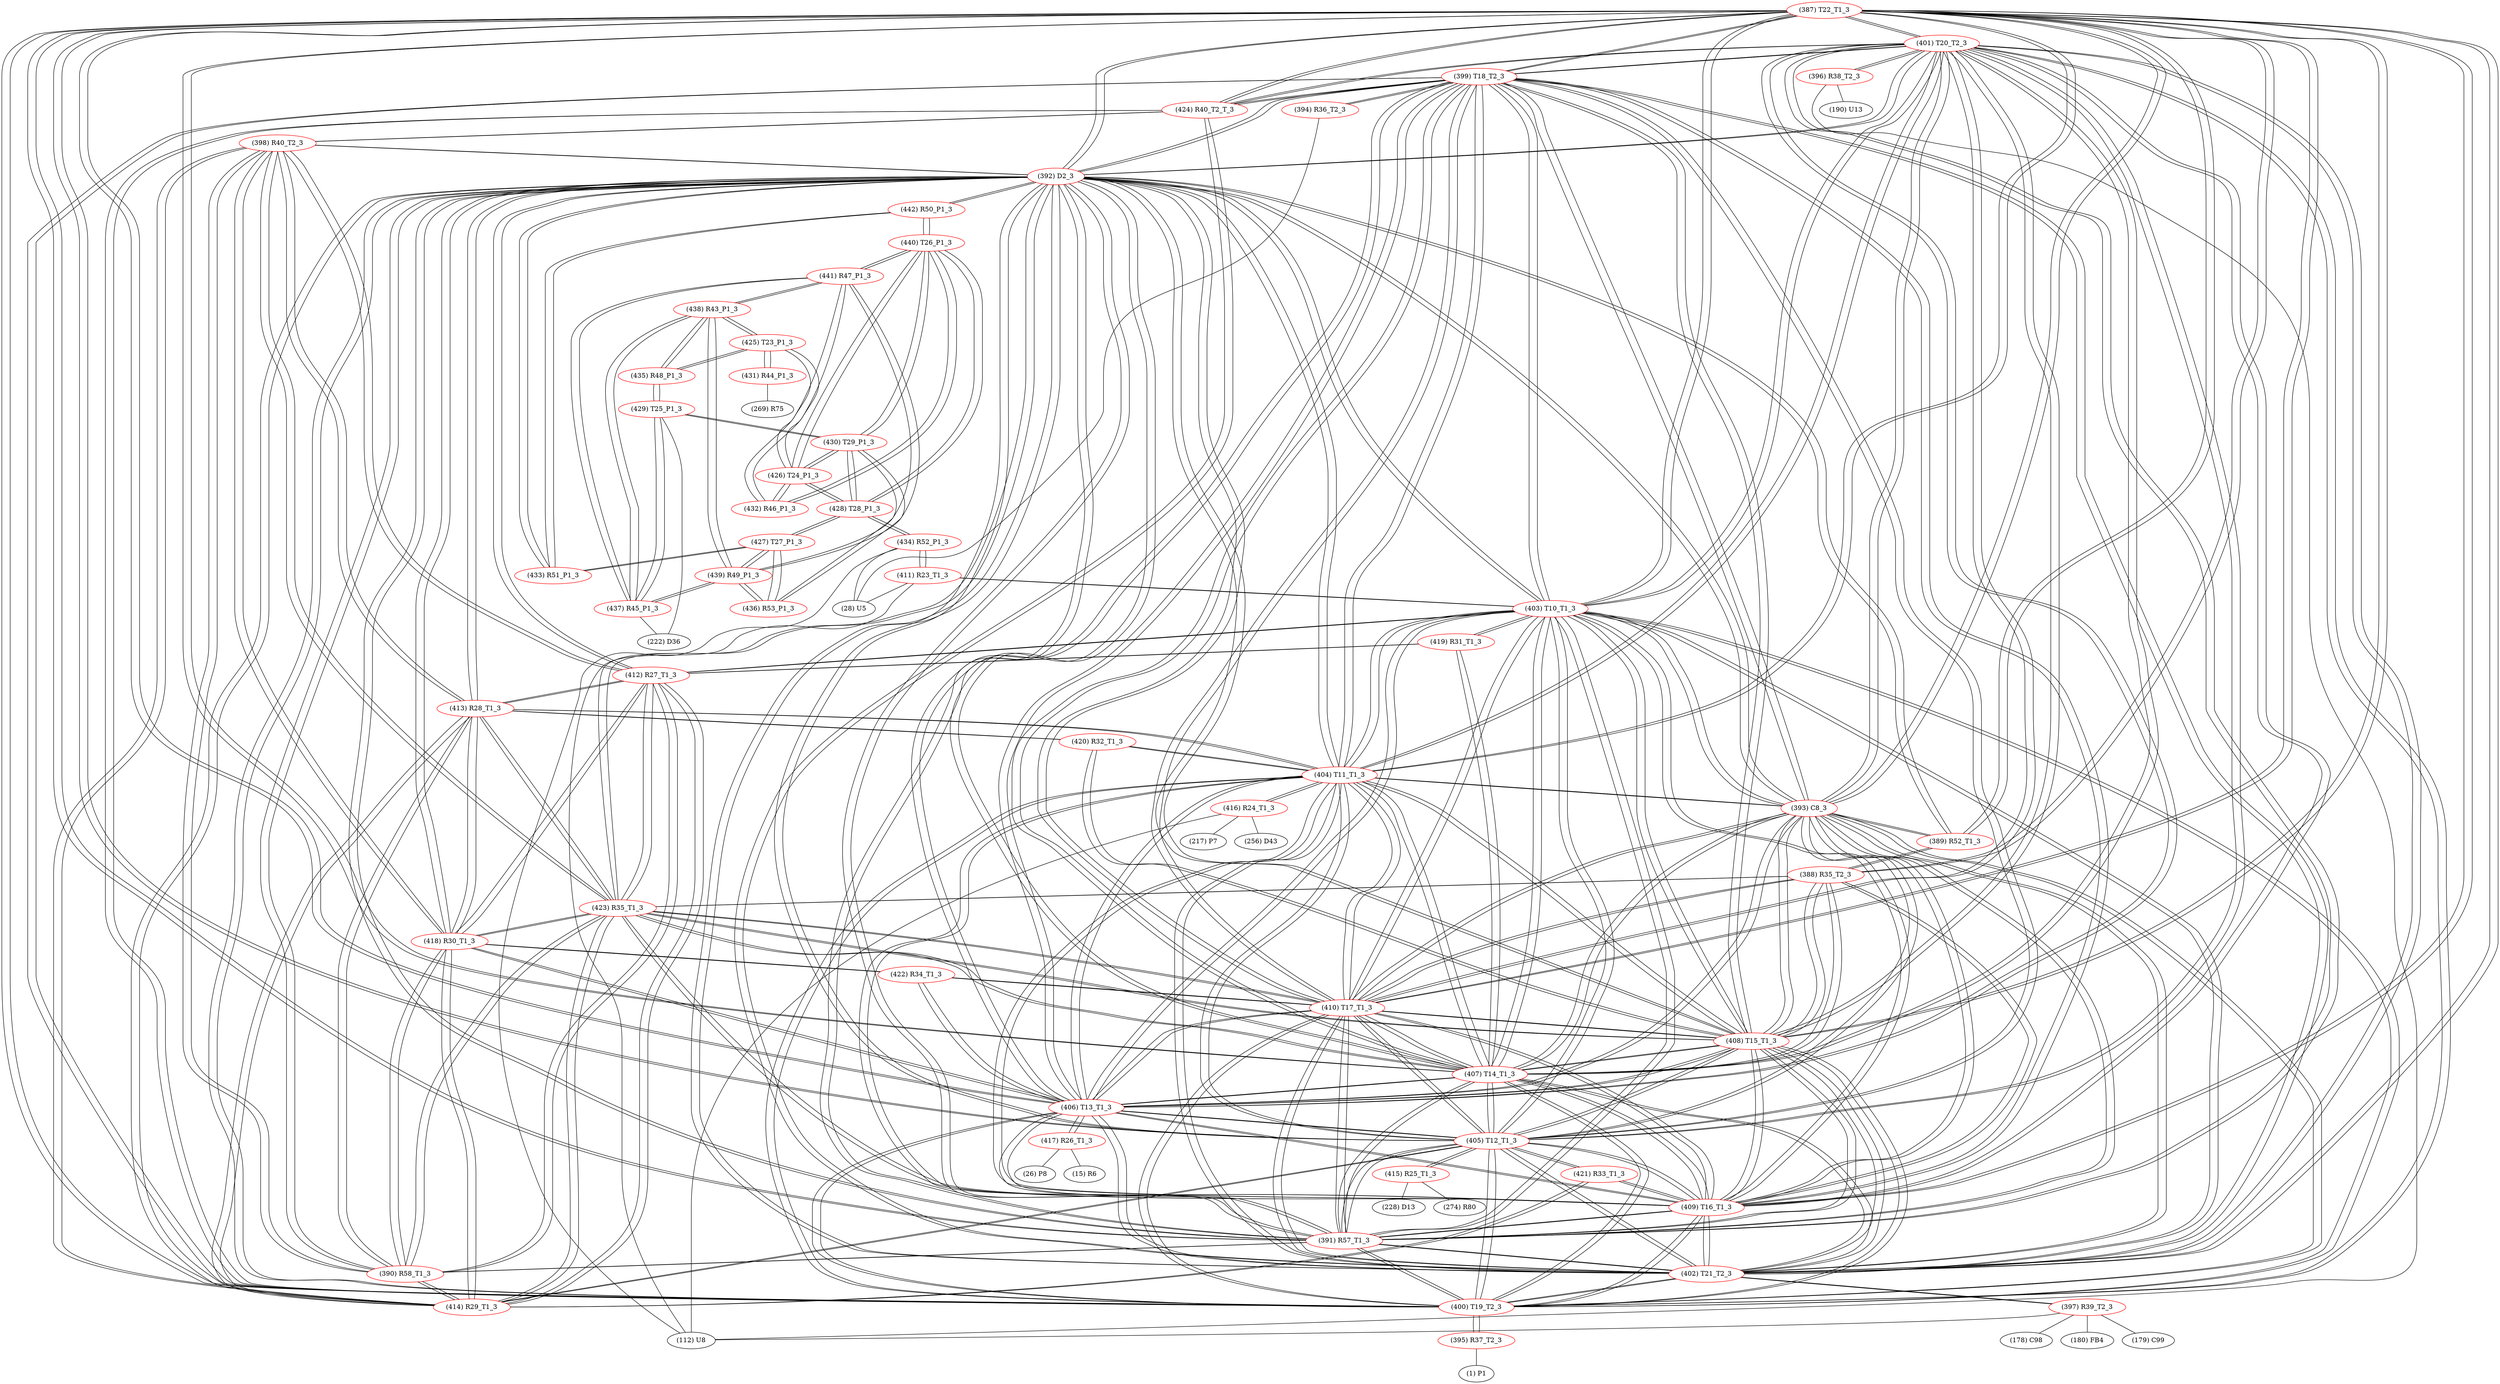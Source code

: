 graph {
	387 [label="(387) T22_T1_3" color=red]
	401 [label="(401) T20_T2_3"]
	399 [label="(399) T18_T2_3"]
	400 [label="(400) T19_T2_3"]
	402 [label="(402) T21_T2_3"]
	391 [label="(391) R57_T1_3"]
	392 [label="(392) D2_3"]
	404 [label="(404) T11_T1_3"]
	409 [label="(409) T16_T1_3"]
	410 [label="(410) T17_T1_3"]
	403 [label="(403) T10_T1_3"]
	405 [label="(405) T12_T1_3"]
	406 [label="(406) T13_T1_3"]
	407 [label="(407) T14_T1_3"]
	408 [label="(408) T15_T1_3"]
	393 [label="(393) C8_3"]
	424 [label="(424) R40_T2_T_3"]
	389 [label="(389) R52_T1_3"]
	388 [label="(388) R35_T2_3"]
	388 [label="(388) R35_T2_3" color=red]
	409 [label="(409) T16_T1_3"]
	408 [label="(408) T15_T1_3"]
	423 [label="(423) R35_T1_3"]
	407 [label="(407) T14_T1_3"]
	410 [label="(410) T17_T1_3"]
	389 [label="(389) R52_T1_3"]
	387 [label="(387) T22_T1_3"]
	389 [label="(389) R52_T1_3" color=red]
	392 [label="(392) D2_3"]
	393 [label="(393) C8_3"]
	388 [label="(388) R35_T2_3"]
	387 [label="(387) T22_T1_3"]
	390 [label="(390) R58_T1_3" color=red]
	391 [label="(391) R57_T1_3"]
	392 [label="(392) D2_3"]
	414 [label="(414) R29_T1_3"]
	423 [label="(423) R35_T1_3"]
	398 [label="(398) R40_T2_3"]
	418 [label="(418) R30_T1_3"]
	412 [label="(412) R27_T1_3"]
	413 [label="(413) R28_T1_3"]
	391 [label="(391) R57_T1_3" color=red]
	401 [label="(401) T20_T2_3"]
	399 [label="(399) T18_T2_3"]
	400 [label="(400) T19_T2_3"]
	402 [label="(402) T21_T2_3"]
	387 [label="(387) T22_T1_3"]
	392 [label="(392) D2_3"]
	404 [label="(404) T11_T1_3"]
	409 [label="(409) T16_T1_3"]
	410 [label="(410) T17_T1_3"]
	403 [label="(403) T10_T1_3"]
	405 [label="(405) T12_T1_3"]
	406 [label="(406) T13_T1_3"]
	407 [label="(407) T14_T1_3"]
	408 [label="(408) T15_T1_3"]
	393 [label="(393) C8_3"]
	390 [label="(390) R58_T1_3"]
	392 [label="(392) D2_3" color=red]
	401 [label="(401) T20_T2_3"]
	399 [label="(399) T18_T2_3"]
	400 [label="(400) T19_T2_3"]
	402 [label="(402) T21_T2_3"]
	391 [label="(391) R57_T1_3"]
	387 [label="(387) T22_T1_3"]
	404 [label="(404) T11_T1_3"]
	409 [label="(409) T16_T1_3"]
	410 [label="(410) T17_T1_3"]
	403 [label="(403) T10_T1_3"]
	405 [label="(405) T12_T1_3"]
	406 [label="(406) T13_T1_3"]
	407 [label="(407) T14_T1_3"]
	408 [label="(408) T15_T1_3"]
	393 [label="(393) C8_3"]
	389 [label="(389) R52_T1_3"]
	390 [label="(390) R58_T1_3"]
	414 [label="(414) R29_T1_3"]
	423 [label="(423) R35_T1_3"]
	398 [label="(398) R40_T2_3"]
	418 [label="(418) R30_T1_3"]
	412 [label="(412) R27_T1_3"]
	413 [label="(413) R28_T1_3"]
	433 [label="(433) R51_P1_3"]
	442 [label="(442) R50_P1_3"]
	393 [label="(393) C8_3" color=red]
	401 [label="(401) T20_T2_3"]
	399 [label="(399) T18_T2_3"]
	400 [label="(400) T19_T2_3"]
	402 [label="(402) T21_T2_3"]
	391 [label="(391) R57_T1_3"]
	387 [label="(387) T22_T1_3"]
	392 [label="(392) D2_3"]
	404 [label="(404) T11_T1_3"]
	409 [label="(409) T16_T1_3"]
	410 [label="(410) T17_T1_3"]
	403 [label="(403) T10_T1_3"]
	405 [label="(405) T12_T1_3"]
	406 [label="(406) T13_T1_3"]
	407 [label="(407) T14_T1_3"]
	408 [label="(408) T15_T1_3"]
	389 [label="(389) R52_T1_3"]
	394 [label="(394) R36_T2_3" color=red]
	28 [label="(28) U5"]
	399 [label="(399) T18_T2_3"]
	395 [label="(395) R37_T2_3" color=red]
	1 [label="(1) P1"]
	400 [label="(400) T19_T2_3"]
	396 [label="(396) R38_T2_3" color=red]
	112 [label="(112) U8"]
	190 [label="(190) U13"]
	401 [label="(401) T20_T2_3"]
	397 [label="(397) R39_T2_3" color=red]
	180 [label="(180) FB4"]
	179 [label="(179) C99"]
	112 [label="(112) U8"]
	178 [label="(178) C98"]
	402 [label="(402) T21_T2_3"]
	398 [label="(398) R40_T2_3" color=red]
	414 [label="(414) R29_T1_3"]
	423 [label="(423) R35_T1_3"]
	418 [label="(418) R30_T1_3"]
	392 [label="(392) D2_3"]
	390 [label="(390) R58_T1_3"]
	412 [label="(412) R27_T1_3"]
	413 [label="(413) R28_T1_3"]
	424 [label="(424) R40_T2_T_3"]
	399 [label="(399) T18_T2_3" color=red]
	401 [label="(401) T20_T2_3"]
	400 [label="(400) T19_T2_3"]
	402 [label="(402) T21_T2_3"]
	391 [label="(391) R57_T1_3"]
	387 [label="(387) T22_T1_3"]
	392 [label="(392) D2_3"]
	404 [label="(404) T11_T1_3"]
	409 [label="(409) T16_T1_3"]
	410 [label="(410) T17_T1_3"]
	403 [label="(403) T10_T1_3"]
	405 [label="(405) T12_T1_3"]
	406 [label="(406) T13_T1_3"]
	407 [label="(407) T14_T1_3"]
	408 [label="(408) T15_T1_3"]
	393 [label="(393) C8_3"]
	424 [label="(424) R40_T2_T_3"]
	394 [label="(394) R36_T2_3"]
	400 [label="(400) T19_T2_3" color=red]
	401 [label="(401) T20_T2_3"]
	399 [label="(399) T18_T2_3"]
	402 [label="(402) T21_T2_3"]
	391 [label="(391) R57_T1_3"]
	387 [label="(387) T22_T1_3"]
	392 [label="(392) D2_3"]
	404 [label="(404) T11_T1_3"]
	409 [label="(409) T16_T1_3"]
	410 [label="(410) T17_T1_3"]
	403 [label="(403) T10_T1_3"]
	405 [label="(405) T12_T1_3"]
	406 [label="(406) T13_T1_3"]
	407 [label="(407) T14_T1_3"]
	408 [label="(408) T15_T1_3"]
	393 [label="(393) C8_3"]
	424 [label="(424) R40_T2_T_3"]
	395 [label="(395) R37_T2_3"]
	401 [label="(401) T20_T2_3" color=red]
	399 [label="(399) T18_T2_3"]
	400 [label="(400) T19_T2_3"]
	402 [label="(402) T21_T2_3"]
	391 [label="(391) R57_T1_3"]
	387 [label="(387) T22_T1_3"]
	392 [label="(392) D2_3"]
	404 [label="(404) T11_T1_3"]
	409 [label="(409) T16_T1_3"]
	410 [label="(410) T17_T1_3"]
	403 [label="(403) T10_T1_3"]
	405 [label="(405) T12_T1_3"]
	406 [label="(406) T13_T1_3"]
	407 [label="(407) T14_T1_3"]
	408 [label="(408) T15_T1_3"]
	393 [label="(393) C8_3"]
	424 [label="(424) R40_T2_T_3"]
	396 [label="(396) R38_T2_3"]
	402 [label="(402) T21_T2_3" color=red]
	401 [label="(401) T20_T2_3"]
	399 [label="(399) T18_T2_3"]
	400 [label="(400) T19_T2_3"]
	391 [label="(391) R57_T1_3"]
	387 [label="(387) T22_T1_3"]
	392 [label="(392) D2_3"]
	404 [label="(404) T11_T1_3"]
	409 [label="(409) T16_T1_3"]
	410 [label="(410) T17_T1_3"]
	403 [label="(403) T10_T1_3"]
	405 [label="(405) T12_T1_3"]
	406 [label="(406) T13_T1_3"]
	407 [label="(407) T14_T1_3"]
	408 [label="(408) T15_T1_3"]
	393 [label="(393) C8_3"]
	424 [label="(424) R40_T2_T_3"]
	397 [label="(397) R39_T2_3"]
	403 [label="(403) T10_T1_3" color=red]
	401 [label="(401) T20_T2_3"]
	399 [label="(399) T18_T2_3"]
	400 [label="(400) T19_T2_3"]
	402 [label="(402) T21_T2_3"]
	391 [label="(391) R57_T1_3"]
	387 [label="(387) T22_T1_3"]
	392 [label="(392) D2_3"]
	404 [label="(404) T11_T1_3"]
	409 [label="(409) T16_T1_3"]
	410 [label="(410) T17_T1_3"]
	405 [label="(405) T12_T1_3"]
	406 [label="(406) T13_T1_3"]
	407 [label="(407) T14_T1_3"]
	408 [label="(408) T15_T1_3"]
	393 [label="(393) C8_3"]
	411 [label="(411) R23_T1_3"]
	419 [label="(419) R31_T1_3"]
	412 [label="(412) R27_T1_3"]
	404 [label="(404) T11_T1_3" color=red]
	401 [label="(401) T20_T2_3"]
	399 [label="(399) T18_T2_3"]
	400 [label="(400) T19_T2_3"]
	402 [label="(402) T21_T2_3"]
	391 [label="(391) R57_T1_3"]
	387 [label="(387) T22_T1_3"]
	392 [label="(392) D2_3"]
	409 [label="(409) T16_T1_3"]
	410 [label="(410) T17_T1_3"]
	403 [label="(403) T10_T1_3"]
	405 [label="(405) T12_T1_3"]
	406 [label="(406) T13_T1_3"]
	407 [label="(407) T14_T1_3"]
	408 [label="(408) T15_T1_3"]
	393 [label="(393) C8_3"]
	416 [label="(416) R24_T1_3"]
	420 [label="(420) R32_T1_3"]
	413 [label="(413) R28_T1_3"]
	405 [label="(405) T12_T1_3" color=red]
	401 [label="(401) T20_T2_3"]
	399 [label="(399) T18_T2_3"]
	400 [label="(400) T19_T2_3"]
	402 [label="(402) T21_T2_3"]
	391 [label="(391) R57_T1_3"]
	387 [label="(387) T22_T1_3"]
	392 [label="(392) D2_3"]
	404 [label="(404) T11_T1_3"]
	409 [label="(409) T16_T1_3"]
	410 [label="(410) T17_T1_3"]
	403 [label="(403) T10_T1_3"]
	406 [label="(406) T13_T1_3"]
	407 [label="(407) T14_T1_3"]
	408 [label="(408) T15_T1_3"]
	393 [label="(393) C8_3"]
	421 [label="(421) R33_T1_3"]
	414 [label="(414) R29_T1_3"]
	415 [label="(415) R25_T1_3"]
	406 [label="(406) T13_T1_3" color=red]
	401 [label="(401) T20_T2_3"]
	399 [label="(399) T18_T2_3"]
	400 [label="(400) T19_T2_3"]
	402 [label="(402) T21_T2_3"]
	391 [label="(391) R57_T1_3"]
	387 [label="(387) T22_T1_3"]
	392 [label="(392) D2_3"]
	404 [label="(404) T11_T1_3"]
	409 [label="(409) T16_T1_3"]
	410 [label="(410) T17_T1_3"]
	403 [label="(403) T10_T1_3"]
	405 [label="(405) T12_T1_3"]
	407 [label="(407) T14_T1_3"]
	408 [label="(408) T15_T1_3"]
	393 [label="(393) C8_3"]
	418 [label="(418) R30_T1_3"]
	422 [label="(422) R34_T1_3"]
	417 [label="(417) R26_T1_3"]
	407 [label="(407) T14_T1_3" color=red]
	401 [label="(401) T20_T2_3"]
	399 [label="(399) T18_T2_3"]
	400 [label="(400) T19_T2_3"]
	402 [label="(402) T21_T2_3"]
	391 [label="(391) R57_T1_3"]
	387 [label="(387) T22_T1_3"]
	392 [label="(392) D2_3"]
	404 [label="(404) T11_T1_3"]
	409 [label="(409) T16_T1_3"]
	410 [label="(410) T17_T1_3"]
	403 [label="(403) T10_T1_3"]
	405 [label="(405) T12_T1_3"]
	406 [label="(406) T13_T1_3"]
	408 [label="(408) T15_T1_3"]
	393 [label="(393) C8_3"]
	423 [label="(423) R35_T1_3"]
	388 [label="(388) R35_T2_3"]
	419 [label="(419) R31_T1_3"]
	408 [label="(408) T15_T1_3" color=red]
	401 [label="(401) T20_T2_3"]
	399 [label="(399) T18_T2_3"]
	400 [label="(400) T19_T2_3"]
	402 [label="(402) T21_T2_3"]
	391 [label="(391) R57_T1_3"]
	387 [label="(387) T22_T1_3"]
	392 [label="(392) D2_3"]
	404 [label="(404) T11_T1_3"]
	409 [label="(409) T16_T1_3"]
	410 [label="(410) T17_T1_3"]
	403 [label="(403) T10_T1_3"]
	405 [label="(405) T12_T1_3"]
	406 [label="(406) T13_T1_3"]
	407 [label="(407) T14_T1_3"]
	393 [label="(393) C8_3"]
	423 [label="(423) R35_T1_3"]
	388 [label="(388) R35_T2_3"]
	420 [label="(420) R32_T1_3"]
	409 [label="(409) T16_T1_3" color=red]
	401 [label="(401) T20_T2_3"]
	399 [label="(399) T18_T2_3"]
	400 [label="(400) T19_T2_3"]
	402 [label="(402) T21_T2_3"]
	391 [label="(391) R57_T1_3"]
	387 [label="(387) T22_T1_3"]
	392 [label="(392) D2_3"]
	404 [label="(404) T11_T1_3"]
	410 [label="(410) T17_T1_3"]
	403 [label="(403) T10_T1_3"]
	405 [label="(405) T12_T1_3"]
	406 [label="(406) T13_T1_3"]
	407 [label="(407) T14_T1_3"]
	408 [label="(408) T15_T1_3"]
	393 [label="(393) C8_3"]
	423 [label="(423) R35_T1_3"]
	388 [label="(388) R35_T2_3"]
	421 [label="(421) R33_T1_3"]
	410 [label="(410) T17_T1_3" color=red]
	401 [label="(401) T20_T2_3"]
	399 [label="(399) T18_T2_3"]
	400 [label="(400) T19_T2_3"]
	402 [label="(402) T21_T2_3"]
	391 [label="(391) R57_T1_3"]
	387 [label="(387) T22_T1_3"]
	392 [label="(392) D2_3"]
	404 [label="(404) T11_T1_3"]
	409 [label="(409) T16_T1_3"]
	403 [label="(403) T10_T1_3"]
	405 [label="(405) T12_T1_3"]
	406 [label="(406) T13_T1_3"]
	407 [label="(407) T14_T1_3"]
	408 [label="(408) T15_T1_3"]
	393 [label="(393) C8_3"]
	423 [label="(423) R35_T1_3"]
	388 [label="(388) R35_T2_3"]
	422 [label="(422) R34_T1_3"]
	411 [label="(411) R23_T1_3" color=red]
	28 [label="(28) U5"]
	112 [label="(112) U8"]
	434 [label="(434) R52_P1_3"]
	403 [label="(403) T10_T1_3"]
	412 [label="(412) R27_T1_3" color=red]
	414 [label="(414) R29_T1_3"]
	423 [label="(423) R35_T1_3"]
	398 [label="(398) R40_T2_3"]
	418 [label="(418) R30_T1_3"]
	392 [label="(392) D2_3"]
	390 [label="(390) R58_T1_3"]
	413 [label="(413) R28_T1_3"]
	403 [label="(403) T10_T1_3"]
	419 [label="(419) R31_T1_3"]
	413 [label="(413) R28_T1_3" color=red]
	414 [label="(414) R29_T1_3"]
	423 [label="(423) R35_T1_3"]
	398 [label="(398) R40_T2_3"]
	418 [label="(418) R30_T1_3"]
	392 [label="(392) D2_3"]
	390 [label="(390) R58_T1_3"]
	412 [label="(412) R27_T1_3"]
	420 [label="(420) R32_T1_3"]
	404 [label="(404) T11_T1_3"]
	414 [label="(414) R29_T1_3" color=red]
	423 [label="(423) R35_T1_3"]
	398 [label="(398) R40_T2_3"]
	418 [label="(418) R30_T1_3"]
	392 [label="(392) D2_3"]
	390 [label="(390) R58_T1_3"]
	412 [label="(412) R27_T1_3"]
	413 [label="(413) R28_T1_3"]
	421 [label="(421) R33_T1_3"]
	405 [label="(405) T12_T1_3"]
	415 [label="(415) R25_T1_3" color=red]
	228 [label="(228) D13"]
	274 [label="(274) R80"]
	405 [label="(405) T12_T1_3"]
	416 [label="(416) R24_T1_3" color=red]
	112 [label="(112) U8"]
	256 [label="(256) D43"]
	217 [label="(217) P7"]
	404 [label="(404) T11_T1_3"]
	417 [label="(417) R26_T1_3" color=red]
	15 [label="(15) R6"]
	26 [label="(26) P8"]
	406 [label="(406) T13_T1_3"]
	418 [label="(418) R30_T1_3" color=red]
	414 [label="(414) R29_T1_3"]
	423 [label="(423) R35_T1_3"]
	398 [label="(398) R40_T2_3"]
	392 [label="(392) D2_3"]
	390 [label="(390) R58_T1_3"]
	412 [label="(412) R27_T1_3"]
	413 [label="(413) R28_T1_3"]
	422 [label="(422) R34_T1_3"]
	406 [label="(406) T13_T1_3"]
	419 [label="(419) R31_T1_3" color=red]
	403 [label="(403) T10_T1_3"]
	412 [label="(412) R27_T1_3"]
	407 [label="(407) T14_T1_3"]
	420 [label="(420) R32_T1_3" color=red]
	408 [label="(408) T15_T1_3"]
	413 [label="(413) R28_T1_3"]
	404 [label="(404) T11_T1_3"]
	421 [label="(421) R33_T1_3" color=red]
	409 [label="(409) T16_T1_3"]
	414 [label="(414) R29_T1_3"]
	405 [label="(405) T12_T1_3"]
	422 [label="(422) R34_T1_3" color=red]
	410 [label="(410) T17_T1_3"]
	418 [label="(418) R30_T1_3"]
	406 [label="(406) T13_T1_3"]
	423 [label="(423) R35_T1_3" color=red]
	414 [label="(414) R29_T1_3"]
	398 [label="(398) R40_T2_3"]
	418 [label="(418) R30_T1_3"]
	392 [label="(392) D2_3"]
	390 [label="(390) R58_T1_3"]
	412 [label="(412) R27_T1_3"]
	413 [label="(413) R28_T1_3"]
	409 [label="(409) T16_T1_3"]
	408 [label="(408) T15_T1_3"]
	407 [label="(407) T14_T1_3"]
	410 [label="(410) T17_T1_3"]
	388 [label="(388) R35_T2_3"]
	424 [label="(424) R40_T2_T_3" color=red]
	387 [label="(387) T22_T1_3"]
	400 [label="(400) T19_T2_3"]
	399 [label="(399) T18_T2_3"]
	402 [label="(402) T21_T2_3"]
	401 [label="(401) T20_T2_3"]
	398 [label="(398) R40_T2_3"]
	425 [label="(425) T23_P1_3" color=red]
	435 [label="(435) R48_P1_3"]
	438 [label="(438) R43_P1_3"]
	426 [label="(426) T24_P1_3"]
	431 [label="(431) R44_P1_3"]
	426 [label="(426) T24_P1_3" color=red]
	440 [label="(440) T26_P1_3"]
	430 [label="(430) T29_P1_3"]
	428 [label="(428) T28_P1_3"]
	432 [label="(432) R46_P1_3"]
	425 [label="(425) T23_P1_3"]
	427 [label="(427) T27_P1_3" color=red]
	433 [label="(433) R51_P1_3"]
	428 [label="(428) T28_P1_3"]
	436 [label="(436) R53_P1_3"]
	439 [label="(439) R49_P1_3"]
	428 [label="(428) T28_P1_3" color=red]
	440 [label="(440) T26_P1_3"]
	426 [label="(426) T24_P1_3"]
	430 [label="(430) T29_P1_3"]
	434 [label="(434) R52_P1_3"]
	427 [label="(427) T27_P1_3"]
	429 [label="(429) T25_P1_3" color=red]
	430 [label="(430) T29_P1_3"]
	435 [label="(435) R48_P1_3"]
	437 [label="(437) R45_P1_3"]
	222 [label="(222) D36"]
	430 [label="(430) T29_P1_3" color=red]
	440 [label="(440) T26_P1_3"]
	426 [label="(426) T24_P1_3"]
	428 [label="(428) T28_P1_3"]
	429 [label="(429) T25_P1_3"]
	436 [label="(436) R53_P1_3"]
	431 [label="(431) R44_P1_3" color=red]
	269 [label="(269) R75"]
	425 [label="(425) T23_P1_3"]
	432 [label="(432) R46_P1_3" color=red]
	440 [label="(440) T26_P1_3"]
	441 [label="(441) R47_P1_3"]
	426 [label="(426) T24_P1_3"]
	433 [label="(433) R51_P1_3" color=red]
	427 [label="(427) T27_P1_3"]
	442 [label="(442) R50_P1_3"]
	392 [label="(392) D2_3"]
	434 [label="(434) R52_P1_3" color=red]
	28 [label="(28) U5"]
	112 [label="(112) U8"]
	411 [label="(411) R23_T1_3"]
	428 [label="(428) T28_P1_3"]
	435 [label="(435) R48_P1_3" color=red]
	429 [label="(429) T25_P1_3"]
	425 [label="(425) T23_P1_3"]
	438 [label="(438) R43_P1_3"]
	436 [label="(436) R53_P1_3" color=red]
	430 [label="(430) T29_P1_3"]
	427 [label="(427) T27_P1_3"]
	439 [label="(439) R49_P1_3"]
	437 [label="(437) R45_P1_3" color=red]
	441 [label="(441) R47_P1_3"]
	438 [label="(438) R43_P1_3"]
	439 [label="(439) R49_P1_3"]
	429 [label="(429) T25_P1_3"]
	222 [label="(222) D36"]
	438 [label="(438) R43_P1_3" color=red]
	435 [label="(435) R48_P1_3"]
	425 [label="(425) T23_P1_3"]
	441 [label="(441) R47_P1_3"]
	437 [label="(437) R45_P1_3"]
	439 [label="(439) R49_P1_3"]
	439 [label="(439) R49_P1_3" color=red]
	441 [label="(441) R47_P1_3"]
	437 [label="(437) R45_P1_3"]
	438 [label="(438) R43_P1_3"]
	427 [label="(427) T27_P1_3"]
	436 [label="(436) R53_P1_3"]
	440 [label="(440) T26_P1_3" color=red]
	442 [label="(442) R50_P1_3"]
	426 [label="(426) T24_P1_3"]
	430 [label="(430) T29_P1_3"]
	428 [label="(428) T28_P1_3"]
	432 [label="(432) R46_P1_3"]
	441 [label="(441) R47_P1_3"]
	441 [label="(441) R47_P1_3" color=red]
	437 [label="(437) R45_P1_3"]
	438 [label="(438) R43_P1_3"]
	439 [label="(439) R49_P1_3"]
	440 [label="(440) T26_P1_3"]
	432 [label="(432) R46_P1_3"]
	442 [label="(442) R50_P1_3" color=red]
	440 [label="(440) T26_P1_3"]
	433 [label="(433) R51_P1_3"]
	392 [label="(392) D2_3"]
	387 -- 401
	387 -- 399
	387 -- 400
	387 -- 402
	387 -- 391
	387 -- 392
	387 -- 404
	387 -- 409
	387 -- 410
	387 -- 403
	387 -- 405
	387 -- 406
	387 -- 407
	387 -- 408
	387 -- 393
	387 -- 424
	387 -- 389
	387 -- 388
	388 -- 409
	388 -- 408
	388 -- 423
	388 -- 407
	388 -- 410
	388 -- 389
	388 -- 387
	389 -- 392
	389 -- 393
	389 -- 388
	389 -- 387
	390 -- 391
	390 -- 392
	390 -- 414
	390 -- 423
	390 -- 398
	390 -- 418
	390 -- 412
	390 -- 413
	391 -- 401
	391 -- 399
	391 -- 400
	391 -- 402
	391 -- 387
	391 -- 392
	391 -- 404
	391 -- 409
	391 -- 410
	391 -- 403
	391 -- 405
	391 -- 406
	391 -- 407
	391 -- 408
	391 -- 393
	391 -- 390
	392 -- 401
	392 -- 399
	392 -- 400
	392 -- 402
	392 -- 391
	392 -- 387
	392 -- 404
	392 -- 409
	392 -- 410
	392 -- 403
	392 -- 405
	392 -- 406
	392 -- 407
	392 -- 408
	392 -- 393
	392 -- 389
	392 -- 390
	392 -- 414
	392 -- 423
	392 -- 398
	392 -- 418
	392 -- 412
	392 -- 413
	392 -- 433
	392 -- 442
	393 -- 401
	393 -- 399
	393 -- 400
	393 -- 402
	393 -- 391
	393 -- 387
	393 -- 392
	393 -- 404
	393 -- 409
	393 -- 410
	393 -- 403
	393 -- 405
	393 -- 406
	393 -- 407
	393 -- 408
	393 -- 389
	394 -- 28
	394 -- 399
	395 -- 1
	395 -- 400
	396 -- 112
	396 -- 190
	396 -- 401
	397 -- 180
	397 -- 179
	397 -- 112
	397 -- 178
	397 -- 402
	398 -- 414
	398 -- 423
	398 -- 418
	398 -- 392
	398 -- 390
	398 -- 412
	398 -- 413
	398 -- 424
	399 -- 401
	399 -- 400
	399 -- 402
	399 -- 391
	399 -- 387
	399 -- 392
	399 -- 404
	399 -- 409
	399 -- 410
	399 -- 403
	399 -- 405
	399 -- 406
	399 -- 407
	399 -- 408
	399 -- 393
	399 -- 424
	399 -- 394
	400 -- 401
	400 -- 399
	400 -- 402
	400 -- 391
	400 -- 387
	400 -- 392
	400 -- 404
	400 -- 409
	400 -- 410
	400 -- 403
	400 -- 405
	400 -- 406
	400 -- 407
	400 -- 408
	400 -- 393
	400 -- 424
	400 -- 395
	401 -- 399
	401 -- 400
	401 -- 402
	401 -- 391
	401 -- 387
	401 -- 392
	401 -- 404
	401 -- 409
	401 -- 410
	401 -- 403
	401 -- 405
	401 -- 406
	401 -- 407
	401 -- 408
	401 -- 393
	401 -- 424
	401 -- 396
	402 -- 401
	402 -- 399
	402 -- 400
	402 -- 391
	402 -- 387
	402 -- 392
	402 -- 404
	402 -- 409
	402 -- 410
	402 -- 403
	402 -- 405
	402 -- 406
	402 -- 407
	402 -- 408
	402 -- 393
	402 -- 424
	402 -- 397
	403 -- 401
	403 -- 399
	403 -- 400
	403 -- 402
	403 -- 391
	403 -- 387
	403 -- 392
	403 -- 404
	403 -- 409
	403 -- 410
	403 -- 405
	403 -- 406
	403 -- 407
	403 -- 408
	403 -- 393
	403 -- 411
	403 -- 419
	403 -- 412
	404 -- 401
	404 -- 399
	404 -- 400
	404 -- 402
	404 -- 391
	404 -- 387
	404 -- 392
	404 -- 409
	404 -- 410
	404 -- 403
	404 -- 405
	404 -- 406
	404 -- 407
	404 -- 408
	404 -- 393
	404 -- 416
	404 -- 420
	404 -- 413
	405 -- 401
	405 -- 399
	405 -- 400
	405 -- 402
	405 -- 391
	405 -- 387
	405 -- 392
	405 -- 404
	405 -- 409
	405 -- 410
	405 -- 403
	405 -- 406
	405 -- 407
	405 -- 408
	405 -- 393
	405 -- 421
	405 -- 414
	405 -- 415
	406 -- 401
	406 -- 399
	406 -- 400
	406 -- 402
	406 -- 391
	406 -- 387
	406 -- 392
	406 -- 404
	406 -- 409
	406 -- 410
	406 -- 403
	406 -- 405
	406 -- 407
	406 -- 408
	406 -- 393
	406 -- 418
	406 -- 422
	406 -- 417
	407 -- 401
	407 -- 399
	407 -- 400
	407 -- 402
	407 -- 391
	407 -- 387
	407 -- 392
	407 -- 404
	407 -- 409
	407 -- 410
	407 -- 403
	407 -- 405
	407 -- 406
	407 -- 408
	407 -- 393
	407 -- 423
	407 -- 388
	407 -- 419
	408 -- 401
	408 -- 399
	408 -- 400
	408 -- 402
	408 -- 391
	408 -- 387
	408 -- 392
	408 -- 404
	408 -- 409
	408 -- 410
	408 -- 403
	408 -- 405
	408 -- 406
	408 -- 407
	408 -- 393
	408 -- 423
	408 -- 388
	408 -- 420
	409 -- 401
	409 -- 399
	409 -- 400
	409 -- 402
	409 -- 391
	409 -- 387
	409 -- 392
	409 -- 404
	409 -- 410
	409 -- 403
	409 -- 405
	409 -- 406
	409 -- 407
	409 -- 408
	409 -- 393
	409 -- 423
	409 -- 388
	409 -- 421
	410 -- 401
	410 -- 399
	410 -- 400
	410 -- 402
	410 -- 391
	410 -- 387
	410 -- 392
	410 -- 404
	410 -- 409
	410 -- 403
	410 -- 405
	410 -- 406
	410 -- 407
	410 -- 408
	410 -- 393
	410 -- 423
	410 -- 388
	410 -- 422
	411 -- 28
	411 -- 112
	411 -- 434
	411 -- 403
	412 -- 414
	412 -- 423
	412 -- 398
	412 -- 418
	412 -- 392
	412 -- 390
	412 -- 413
	412 -- 403
	412 -- 419
	413 -- 414
	413 -- 423
	413 -- 398
	413 -- 418
	413 -- 392
	413 -- 390
	413 -- 412
	413 -- 420
	413 -- 404
	414 -- 423
	414 -- 398
	414 -- 418
	414 -- 392
	414 -- 390
	414 -- 412
	414 -- 413
	414 -- 421
	414 -- 405
	415 -- 228
	415 -- 274
	415 -- 405
	416 -- 112
	416 -- 256
	416 -- 217
	416 -- 404
	417 -- 15
	417 -- 26
	417 -- 406
	418 -- 414
	418 -- 423
	418 -- 398
	418 -- 392
	418 -- 390
	418 -- 412
	418 -- 413
	418 -- 422
	418 -- 406
	419 -- 403
	419 -- 412
	419 -- 407
	420 -- 408
	420 -- 413
	420 -- 404
	421 -- 409
	421 -- 414
	421 -- 405
	422 -- 410
	422 -- 418
	422 -- 406
	423 -- 414
	423 -- 398
	423 -- 418
	423 -- 392
	423 -- 390
	423 -- 412
	423 -- 413
	423 -- 409
	423 -- 408
	423 -- 407
	423 -- 410
	423 -- 388
	424 -- 387
	424 -- 400
	424 -- 399
	424 -- 402
	424 -- 401
	424 -- 398
	425 -- 435
	425 -- 438
	425 -- 426
	425 -- 431
	426 -- 440
	426 -- 430
	426 -- 428
	426 -- 432
	426 -- 425
	427 -- 433
	427 -- 428
	427 -- 436
	427 -- 439
	428 -- 440
	428 -- 426
	428 -- 430
	428 -- 434
	428 -- 427
	429 -- 430
	429 -- 435
	429 -- 437
	429 -- 222
	430 -- 440
	430 -- 426
	430 -- 428
	430 -- 429
	430 -- 436
	431 -- 269
	431 -- 425
	432 -- 440
	432 -- 441
	432 -- 426
	433 -- 427
	433 -- 442
	433 -- 392
	434 -- 28
	434 -- 112
	434 -- 411
	434 -- 428
	435 -- 429
	435 -- 425
	435 -- 438
	436 -- 430
	436 -- 427
	436 -- 439
	437 -- 441
	437 -- 438
	437 -- 439
	437 -- 429
	437 -- 222
	438 -- 435
	438 -- 425
	438 -- 441
	438 -- 437
	438 -- 439
	439 -- 441
	439 -- 437
	439 -- 438
	439 -- 427
	439 -- 436
	440 -- 442
	440 -- 426
	440 -- 430
	440 -- 428
	440 -- 432
	440 -- 441
	441 -- 437
	441 -- 438
	441 -- 439
	441 -- 440
	441 -- 432
	442 -- 440
	442 -- 433
	442 -- 392
}